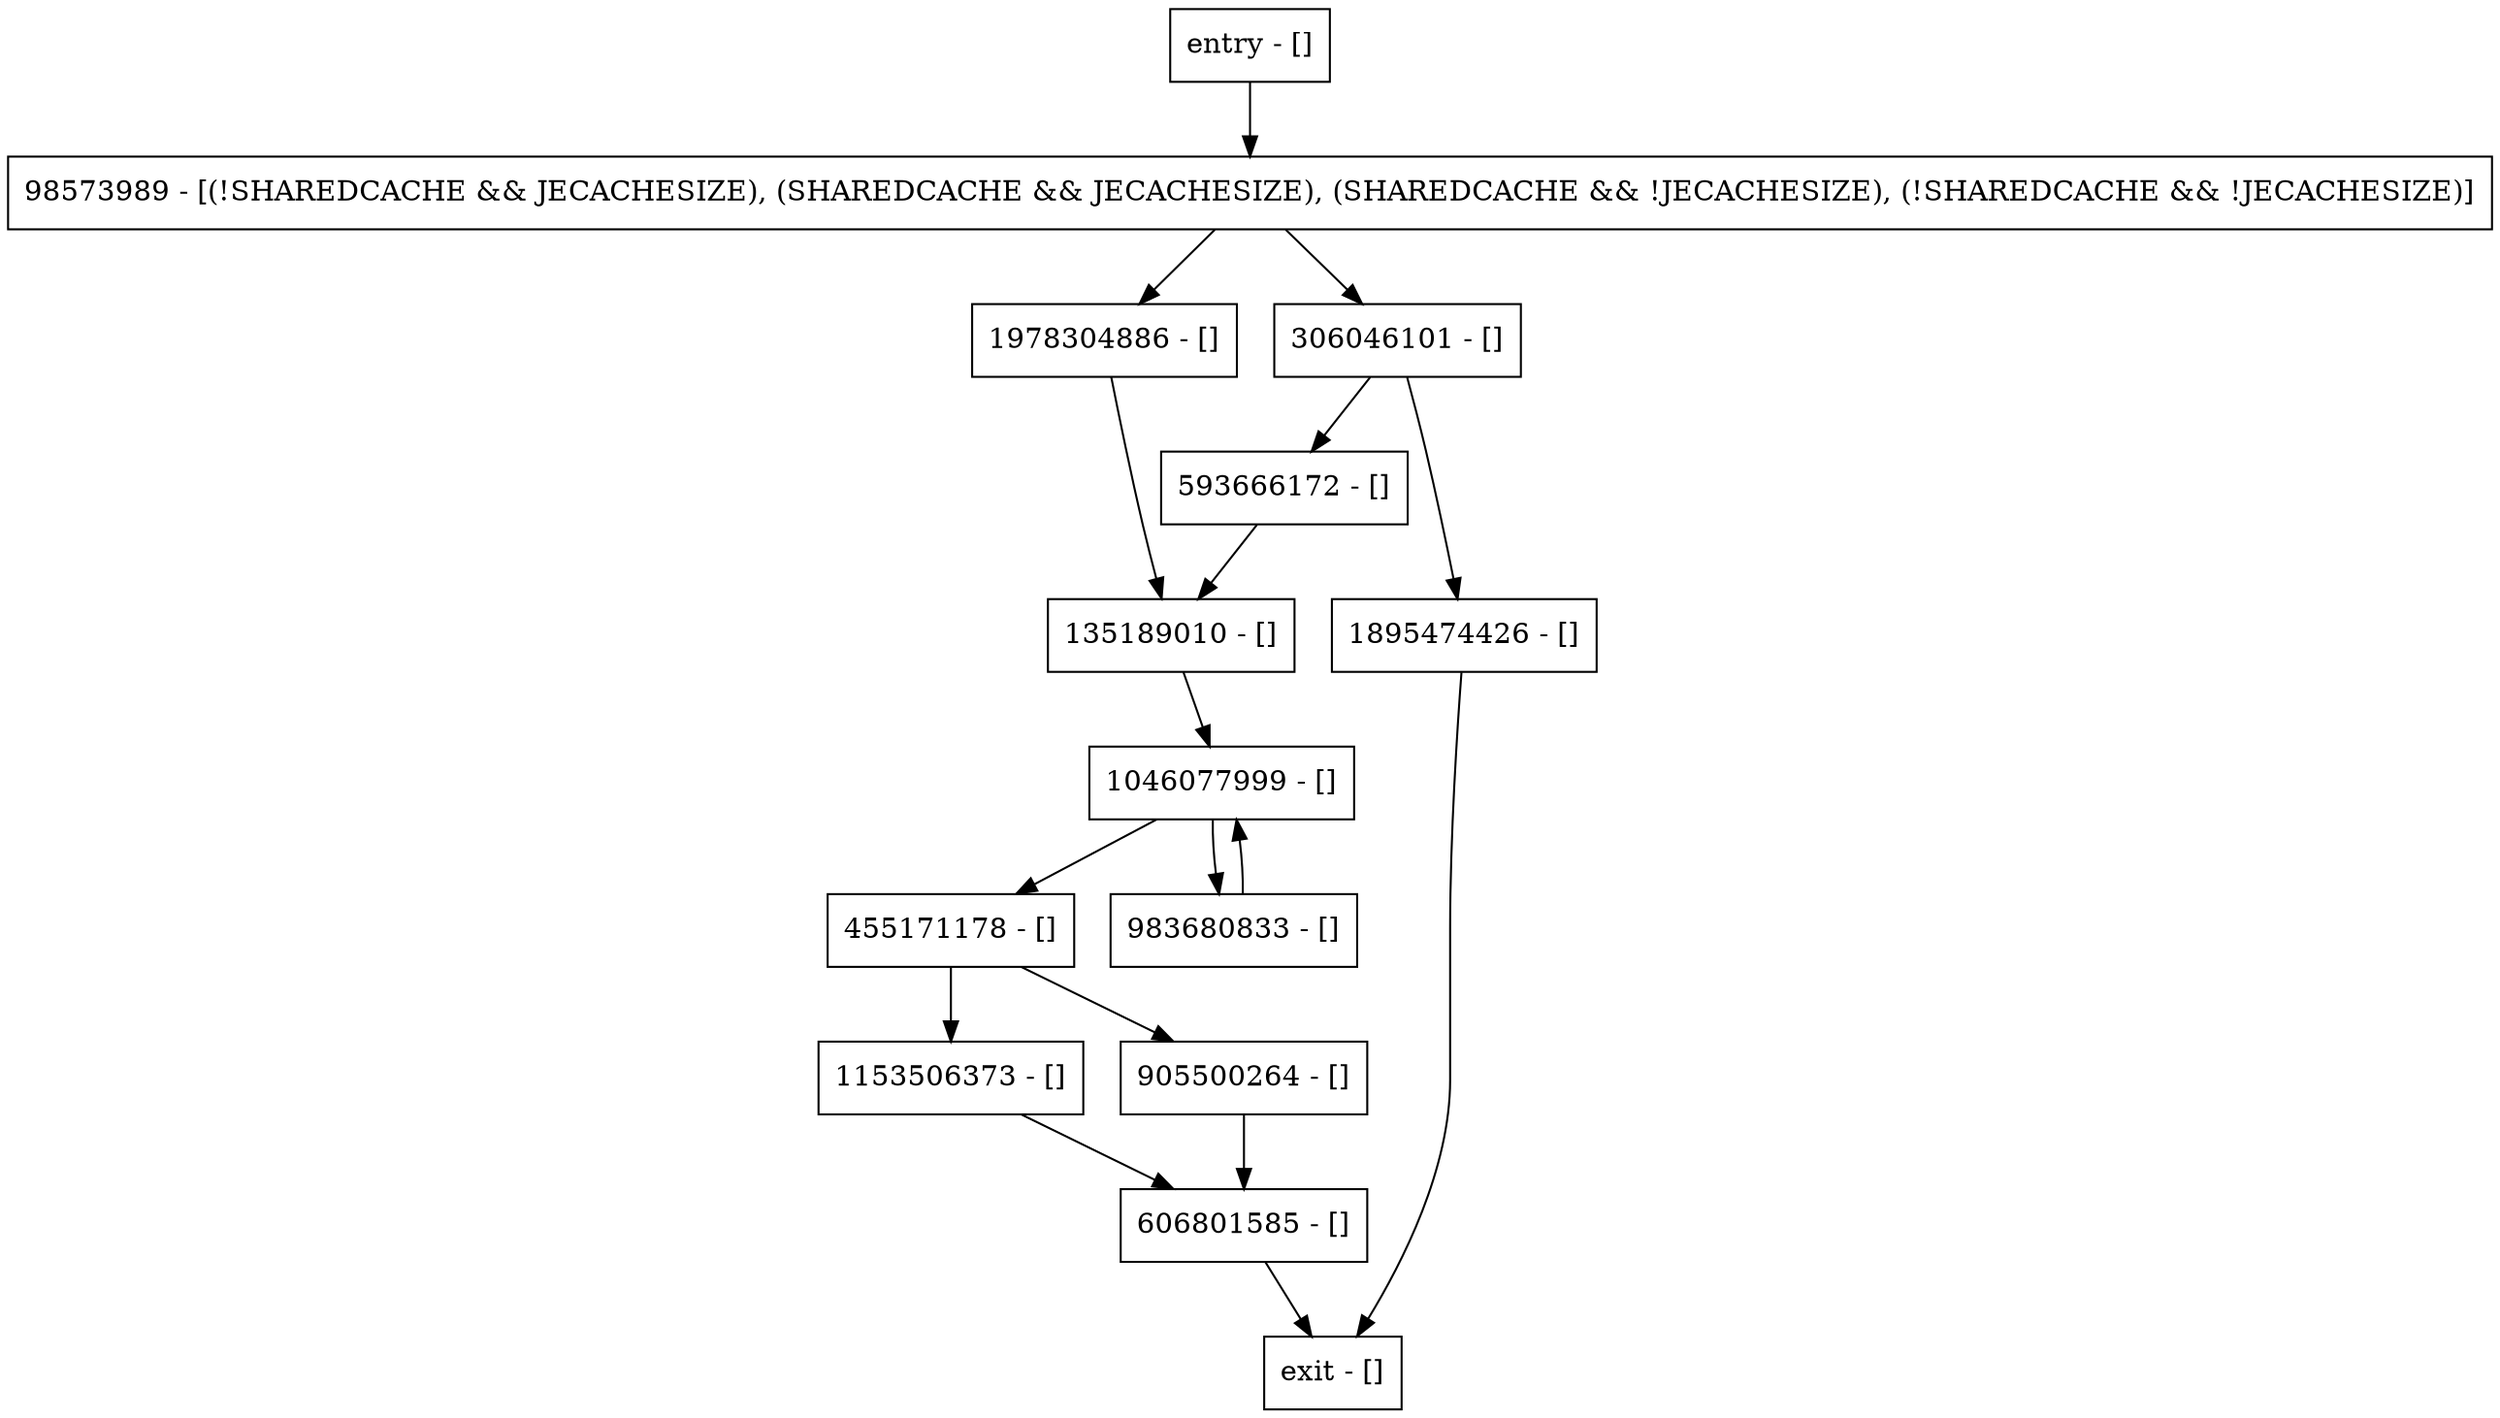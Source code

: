 digraph <init> {
node [shape=record];
1153506373 [label="1153506373 - []"];
1895474426 [label="1895474426 - []"];
1978304886 [label="1978304886 - []"];
593666172 [label="593666172 - []"];
98573989 [label="98573989 - [(!SHAREDCACHE && JECACHESIZE), (SHAREDCACHE && JECACHESIZE), (SHAREDCACHE && !JECACHESIZE), (!SHAREDCACHE && !JECACHESIZE)]"];
306046101 [label="306046101 - []"];
1046077999 [label="1046077999 - []"];
entry [label="entry - []"];
exit [label="exit - []"];
455171178 [label="455171178 - []"];
905500264 [label="905500264 - []"];
983680833 [label="983680833 - []"];
606801585 [label="606801585 - []"];
135189010 [label="135189010 - []"];
entry;
exit;
1153506373 -> 606801585;
1895474426 -> exit;
1978304886 -> 135189010;
593666172 -> 135189010;
98573989 -> 306046101;
98573989 -> 1978304886;
306046101 -> 1895474426;
306046101 -> 593666172;
1046077999 -> 455171178;
1046077999 -> 983680833;
entry -> 98573989;
455171178 -> 1153506373;
455171178 -> 905500264;
905500264 -> 606801585;
983680833 -> 1046077999;
606801585 -> exit;
135189010 -> 1046077999;
}
